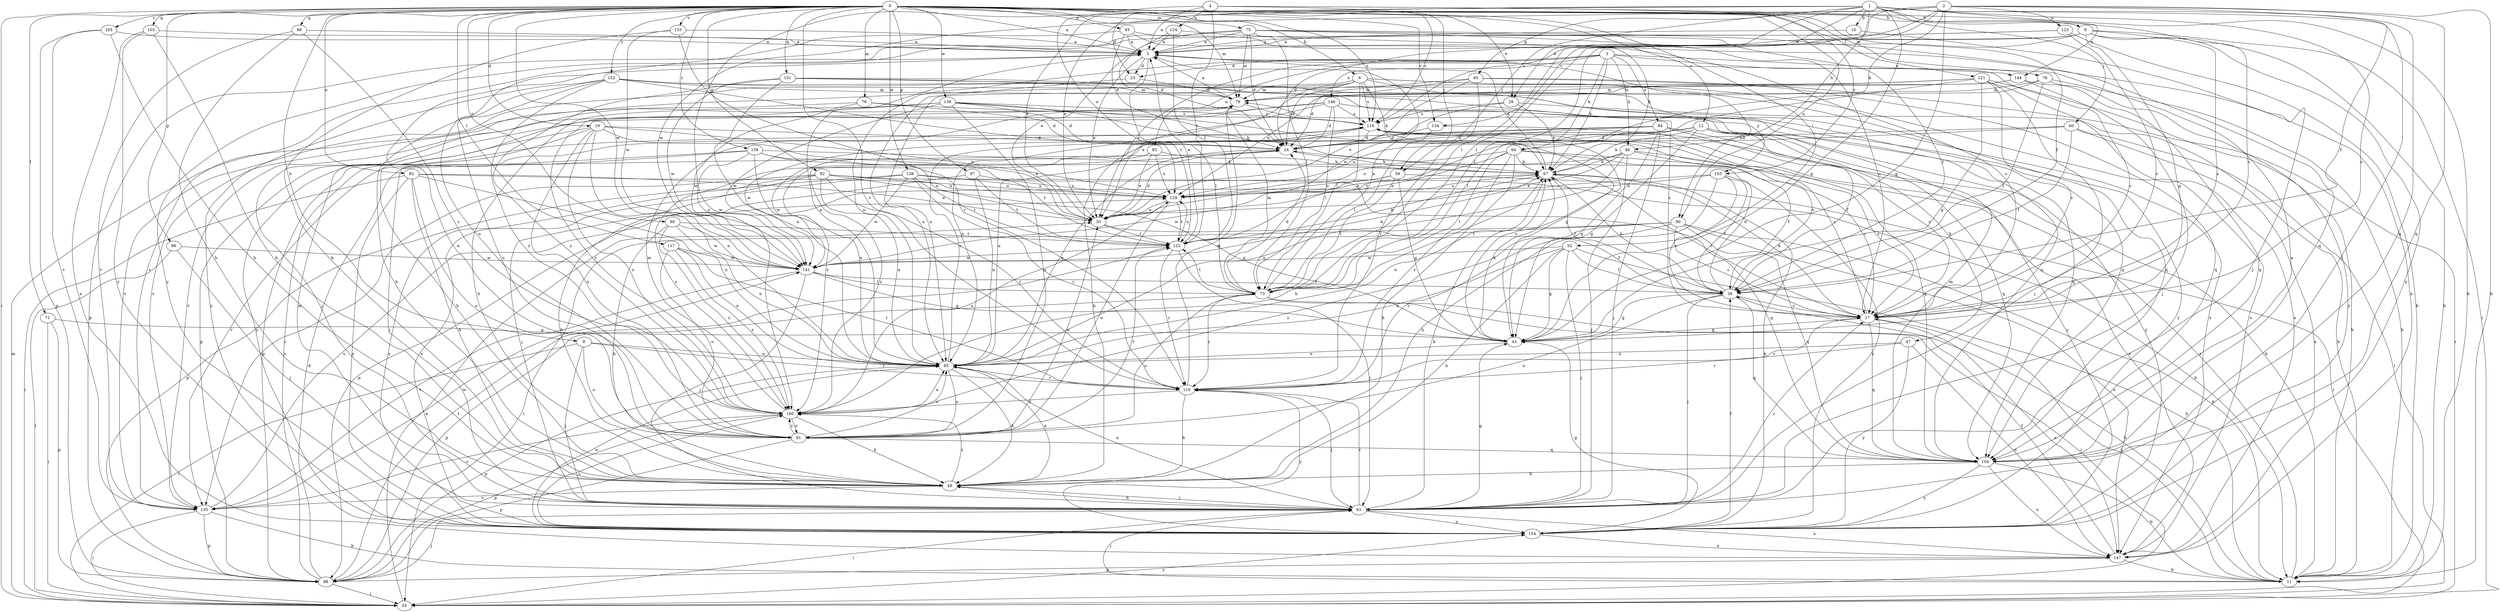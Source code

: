 strict digraph  {
0;
1;
2;
3;
4;
5;
6;
8;
9;
10;
11;
12;
17;
19;
23;
24;
28;
30;
36;
40;
43;
46;
47;
48;
52;
55;
59;
60;
61;
64;
67;
71;
73;
75;
76;
78;
79;
80;
82;
83;
84;
85;
90;
91;
92;
93;
96;
97;
98;
99;
101;
103;
104;
105;
110;
116;
117;
121;
122;
123;
124;
129;
133;
134;
135;
136;
138;
141;
144;
146;
147;
152;
153;
154;
158;
160;
0 -> 5  [label=a];
0 -> 6  [label=b];
0 -> 8  [label=b];
0 -> 9  [label=b];
0 -> 12  [label=c];
0 -> 17  [label=c];
0 -> 19  [label=d];
0 -> 28  [label=e];
0 -> 36  [label=f];
0 -> 52  [label=i];
0 -> 55  [label=i];
0 -> 59  [label=j];
0 -> 71  [label=l];
0 -> 75  [label=m];
0 -> 76  [label=m];
0 -> 78  [label=m];
0 -> 79  [label=m];
0 -> 80  [label=n];
0 -> 82  [label=n];
0 -> 90  [label=o];
0 -> 92  [label=p];
0 -> 93  [label=p];
0 -> 96  [label=p];
0 -> 97  [label=p];
0 -> 99  [label=q];
0 -> 101  [label=q];
0 -> 103  [label=q];
0 -> 105  [label=r];
0 -> 110  [label=r];
0 -> 116  [label=s];
0 -> 117  [label=t];
0 -> 121  [label=t];
0 -> 133  [label=v];
0 -> 134  [label=v];
0 -> 136  [label=w];
0 -> 138  [label=w];
0 -> 141  [label=w];
0 -> 152  [label=y];
0 -> 158  [label=z];
1 -> 9  [label=b];
1 -> 10  [label=b];
1 -> 17  [label=c];
1 -> 23  [label=d];
1 -> 28  [label=e];
1 -> 30  [label=e];
1 -> 40  [label=g];
1 -> 43  [label=g];
1 -> 46  [label=h];
1 -> 59  [label=j];
1 -> 60  [label=j];
1 -> 61  [label=j];
1 -> 73  [label=l];
1 -> 104  [label=q];
1 -> 144  [label=x];
1 -> 160  [label=z];
2 -> 11  [label=b];
2 -> 30  [label=e];
2 -> 36  [label=f];
2 -> 43  [label=g];
2 -> 64  [label=k];
2 -> 73  [label=l];
2 -> 104  [label=q];
2 -> 116  [label=s];
2 -> 123  [label=u];
2 -> 134  [label=v];
2 -> 141  [label=w];
3 -> 17  [label=c];
3 -> 23  [label=d];
3 -> 30  [label=e];
3 -> 46  [label=h];
3 -> 64  [label=k];
3 -> 67  [label=k];
3 -> 83  [label=n];
3 -> 84  [label=n];
3 -> 85  [label=n];
3 -> 144  [label=x];
3 -> 146  [label=x];
4 -> 5  [label=a];
4 -> 11  [label=b];
4 -> 116  [label=s];
4 -> 122  [label=t];
4 -> 124  [label=u];
4 -> 129  [label=u];
4 -> 153  [label=y];
5 -> 23  [label=d];
5 -> 30  [label=e];
5 -> 90  [label=o];
5 -> 98  [label=p];
5 -> 122  [label=t];
6 -> 24  [label=d];
6 -> 30  [label=e];
6 -> 67  [label=k];
6 -> 73  [label=l];
6 -> 79  [label=m];
6 -> 104  [label=q];
6 -> 116  [label=s];
6 -> 135  [label=v];
6 -> 147  [label=x];
6 -> 153  [label=y];
8 -> 55  [label=i];
8 -> 61  [label=j];
8 -> 85  [label=n];
8 -> 91  [label=o];
8 -> 110  [label=r];
9 -> 5  [label=a];
9 -> 11  [label=b];
9 -> 17  [label=c];
9 -> 24  [label=d];
9 -> 43  [label=g];
9 -> 55  [label=i];
9 -> 73  [label=l];
9 -> 154  [label=y];
10 -> 5  [label=a];
10 -> 61  [label=j];
11 -> 17  [label=c];
11 -> 61  [label=j];
11 -> 116  [label=s];
12 -> 24  [label=d];
12 -> 36  [label=f];
12 -> 43  [label=g];
12 -> 47  [label=h];
12 -> 67  [label=k];
12 -> 85  [label=n];
12 -> 104  [label=q];
12 -> 129  [label=u];
12 -> 154  [label=y];
17 -> 43  [label=g];
17 -> 67  [label=k];
17 -> 104  [label=q];
17 -> 116  [label=s];
17 -> 147  [label=x];
19 -> 24  [label=d];
19 -> 30  [label=e];
19 -> 48  [label=h];
19 -> 85  [label=n];
19 -> 91  [label=o];
19 -> 129  [label=u];
19 -> 154  [label=y];
19 -> 160  [label=z];
23 -> 79  [label=m];
23 -> 85  [label=n];
24 -> 67  [label=k];
24 -> 85  [label=n];
24 -> 141  [label=w];
28 -> 11  [label=b];
28 -> 30  [label=e];
28 -> 67  [label=k];
28 -> 116  [label=s];
30 -> 24  [label=d];
30 -> 36  [label=f];
30 -> 122  [label=t];
36 -> 17  [label=c];
36 -> 24  [label=d];
36 -> 43  [label=g];
36 -> 61  [label=j];
36 -> 67  [label=k];
36 -> 91  [label=o];
36 -> 104  [label=q];
36 -> 116  [label=s];
40 -> 24  [label=d];
40 -> 30  [label=e];
40 -> 55  [label=i];
40 -> 79  [label=m];
40 -> 104  [label=q];
40 -> 110  [label=r];
43 -> 67  [label=k];
43 -> 85  [label=n];
43 -> 116  [label=s];
46 -> 17  [label=c];
46 -> 30  [label=e];
46 -> 36  [label=f];
46 -> 61  [label=j];
46 -> 67  [label=k];
46 -> 85  [label=n];
46 -> 129  [label=u];
47 -> 85  [label=n];
47 -> 110  [label=r];
47 -> 147  [label=x];
47 -> 154  [label=y];
48 -> 61  [label=j];
48 -> 85  [label=n];
48 -> 135  [label=v];
48 -> 160  [label=z];
52 -> 11  [label=b];
52 -> 36  [label=f];
52 -> 43  [label=g];
52 -> 48  [label=h];
52 -> 61  [label=j];
52 -> 85  [label=n];
52 -> 141  [label=w];
55 -> 30  [label=e];
55 -> 79  [label=m];
55 -> 154  [label=y];
59 -> 43  [label=g];
59 -> 55  [label=i];
59 -> 73  [label=l];
59 -> 129  [label=u];
59 -> 141  [label=w];
60 -> 24  [label=d];
60 -> 36  [label=f];
60 -> 55  [label=i];
60 -> 122  [label=t];
60 -> 147  [label=x];
61 -> 17  [label=c];
61 -> 43  [label=g];
61 -> 48  [label=h];
61 -> 55  [label=i];
61 -> 67  [label=k];
61 -> 79  [label=m];
61 -> 85  [label=n];
61 -> 110  [label=r];
61 -> 147  [label=x];
61 -> 154  [label=y];
64 -> 17  [label=c];
64 -> 30  [label=e];
64 -> 48  [label=h];
64 -> 67  [label=k];
64 -> 73  [label=l];
64 -> 110  [label=r];
64 -> 147  [label=x];
64 -> 160  [label=z];
67 -> 5  [label=a];
67 -> 17  [label=c];
67 -> 36  [label=f];
67 -> 85  [label=n];
67 -> 129  [label=u];
71 -> 43  [label=g];
71 -> 55  [label=i];
71 -> 98  [label=p];
73 -> 5  [label=a];
73 -> 11  [label=b];
73 -> 24  [label=d];
73 -> 55  [label=i];
73 -> 79  [label=m];
73 -> 91  [label=o];
73 -> 98  [label=p];
73 -> 110  [label=r];
73 -> 122  [label=t];
75 -> 5  [label=a];
75 -> 17  [label=c];
75 -> 24  [label=d];
75 -> 30  [label=e];
75 -> 36  [label=f];
75 -> 73  [label=l];
75 -> 79  [label=m];
75 -> 104  [label=q];
75 -> 154  [label=y];
76 -> 24  [label=d];
76 -> 61  [label=j];
76 -> 116  [label=s];
76 -> 141  [label=w];
78 -> 11  [label=b];
78 -> 36  [label=f];
78 -> 79  [label=m];
78 -> 129  [label=u];
78 -> 154  [label=y];
79 -> 5  [label=a];
79 -> 116  [label=s];
80 -> 48  [label=h];
80 -> 85  [label=n];
80 -> 122  [label=t];
80 -> 141  [label=w];
80 -> 160  [label=z];
82 -> 30  [label=e];
82 -> 48  [label=h];
82 -> 55  [label=i];
82 -> 85  [label=n];
82 -> 91  [label=o];
82 -> 129  [label=u];
82 -> 154  [label=y];
83 -> 30  [label=e];
83 -> 67  [label=k];
83 -> 129  [label=u];
83 -> 160  [label=z];
84 -> 17  [label=c];
84 -> 24  [label=d];
84 -> 43  [label=g];
84 -> 61  [label=j];
84 -> 141  [label=w];
84 -> 154  [label=y];
84 -> 160  [label=z];
85 -> 5  [label=a];
85 -> 48  [label=h];
85 -> 91  [label=o];
85 -> 98  [label=p];
85 -> 110  [label=r];
85 -> 116  [label=s];
90 -> 11  [label=b];
90 -> 17  [label=c];
90 -> 55  [label=i];
90 -> 104  [label=q];
90 -> 110  [label=r];
90 -> 122  [label=t];
90 -> 147  [label=x];
90 -> 160  [label=z];
91 -> 5  [label=a];
91 -> 30  [label=e];
91 -> 85  [label=n];
91 -> 98  [label=p];
91 -> 104  [label=q];
91 -> 122  [label=t];
91 -> 160  [label=z];
92 -> 43  [label=g];
92 -> 48  [label=h];
92 -> 85  [label=n];
92 -> 104  [label=q];
92 -> 110  [label=r];
92 -> 129  [label=u];
92 -> 135  [label=v];
92 -> 154  [label=y];
93 -> 5  [label=a];
93 -> 17  [label=c];
93 -> 24  [label=d];
93 -> 67  [label=k];
93 -> 91  [label=o];
96 -> 55  [label=i];
96 -> 61  [label=j];
96 -> 141  [label=w];
97 -> 61  [label=j];
97 -> 85  [label=n];
97 -> 122  [label=t];
97 -> 129  [label=u];
98 -> 24  [label=d];
98 -> 55  [label=i];
98 -> 61  [label=j];
98 -> 116  [label=s];
98 -> 122  [label=t];
99 -> 5  [label=a];
99 -> 48  [label=h];
99 -> 135  [label=v];
99 -> 160  [label=z];
101 -> 17  [label=c];
101 -> 79  [label=m];
101 -> 85  [label=n];
101 -> 104  [label=q];
101 -> 141  [label=w];
101 -> 160  [label=z];
103 -> 5  [label=a];
103 -> 48  [label=h];
103 -> 147  [label=x];
103 -> 154  [label=y];
104 -> 5  [label=a];
104 -> 11  [label=b];
104 -> 48  [label=h];
104 -> 79  [label=m];
104 -> 147  [label=x];
104 -> 154  [label=y];
105 -> 5  [label=a];
105 -> 48  [label=h];
105 -> 98  [label=p];
105 -> 135  [label=v];
110 -> 17  [label=c];
110 -> 48  [label=h];
110 -> 61  [label=j];
110 -> 79  [label=m];
110 -> 154  [label=y];
110 -> 160  [label=z];
116 -> 24  [label=d];
116 -> 48  [label=h];
116 -> 98  [label=p];
116 -> 104  [label=q];
117 -> 85  [label=n];
117 -> 91  [label=o];
117 -> 110  [label=r];
117 -> 141  [label=w];
117 -> 160  [label=z];
121 -> 11  [label=b];
121 -> 17  [label=c];
121 -> 43  [label=g];
121 -> 61  [label=j];
121 -> 73  [label=l];
121 -> 79  [label=m];
121 -> 85  [label=n];
121 -> 147  [label=x];
122 -> 5  [label=a];
122 -> 61  [label=j];
122 -> 67  [label=k];
122 -> 110  [label=r];
122 -> 129  [label=u];
122 -> 141  [label=w];
123 -> 5  [label=a];
123 -> 11  [label=b];
123 -> 17  [label=c];
123 -> 135  [label=v];
124 -> 5  [label=a];
124 -> 24  [label=d];
124 -> 122  [label=t];
124 -> 147  [label=x];
129 -> 30  [label=e];
129 -> 67  [label=k];
129 -> 91  [label=o];
129 -> 122  [label=t];
133 -> 5  [label=a];
133 -> 48  [label=h];
133 -> 110  [label=r];
133 -> 141  [label=w];
134 -> 11  [label=b];
134 -> 24  [label=d];
134 -> 73  [label=l];
135 -> 11  [label=b];
135 -> 55  [label=i];
135 -> 98  [label=p];
135 -> 129  [label=u];
135 -> 141  [label=w];
136 -> 24  [label=d];
136 -> 43  [label=g];
136 -> 48  [label=h];
136 -> 67  [label=k];
136 -> 91  [label=o];
136 -> 116  [label=s];
136 -> 141  [label=w];
136 -> 160  [label=z];
138 -> 11  [label=b];
138 -> 98  [label=p];
138 -> 110  [label=r];
138 -> 122  [label=t];
138 -> 129  [label=u];
138 -> 141  [label=w];
138 -> 154  [label=y];
141 -> 36  [label=f];
141 -> 43  [label=g];
141 -> 61  [label=j];
141 -> 67  [label=k];
141 -> 73  [label=l];
141 -> 135  [label=v];
144 -> 61  [label=j];
144 -> 79  [label=m];
144 -> 104  [label=q];
144 -> 135  [label=v];
146 -> 24  [label=d];
146 -> 73  [label=l];
146 -> 85  [label=n];
146 -> 98  [label=p];
146 -> 104  [label=q];
146 -> 116  [label=s];
146 -> 135  [label=v];
146 -> 154  [label=y];
147 -> 11  [label=b];
147 -> 36  [label=f];
147 -> 98  [label=p];
152 -> 48  [label=h];
152 -> 73  [label=l];
152 -> 79  [label=m];
152 -> 91  [label=o];
152 -> 104  [label=q];
152 -> 147  [label=x];
152 -> 154  [label=y];
152 -> 160  [label=z];
153 -> 17  [label=c];
153 -> 36  [label=f];
153 -> 48  [label=h];
153 -> 98  [label=p];
153 -> 129  [label=u];
153 -> 154  [label=y];
154 -> 36  [label=f];
154 -> 43  [label=g];
154 -> 67  [label=k];
154 -> 85  [label=n];
154 -> 147  [label=x];
154 -> 160  [label=z];
158 -> 30  [label=e];
158 -> 61  [label=j];
158 -> 67  [label=k];
158 -> 85  [label=n];
158 -> 122  [label=t];
158 -> 135  [label=v];
158 -> 141  [label=w];
160 -> 48  [label=h];
160 -> 67  [label=k];
160 -> 79  [label=m];
160 -> 85  [label=n];
160 -> 91  [label=o];
160 -> 98  [label=p];
160 -> 129  [label=u];
160 -> 135  [label=v];
}
